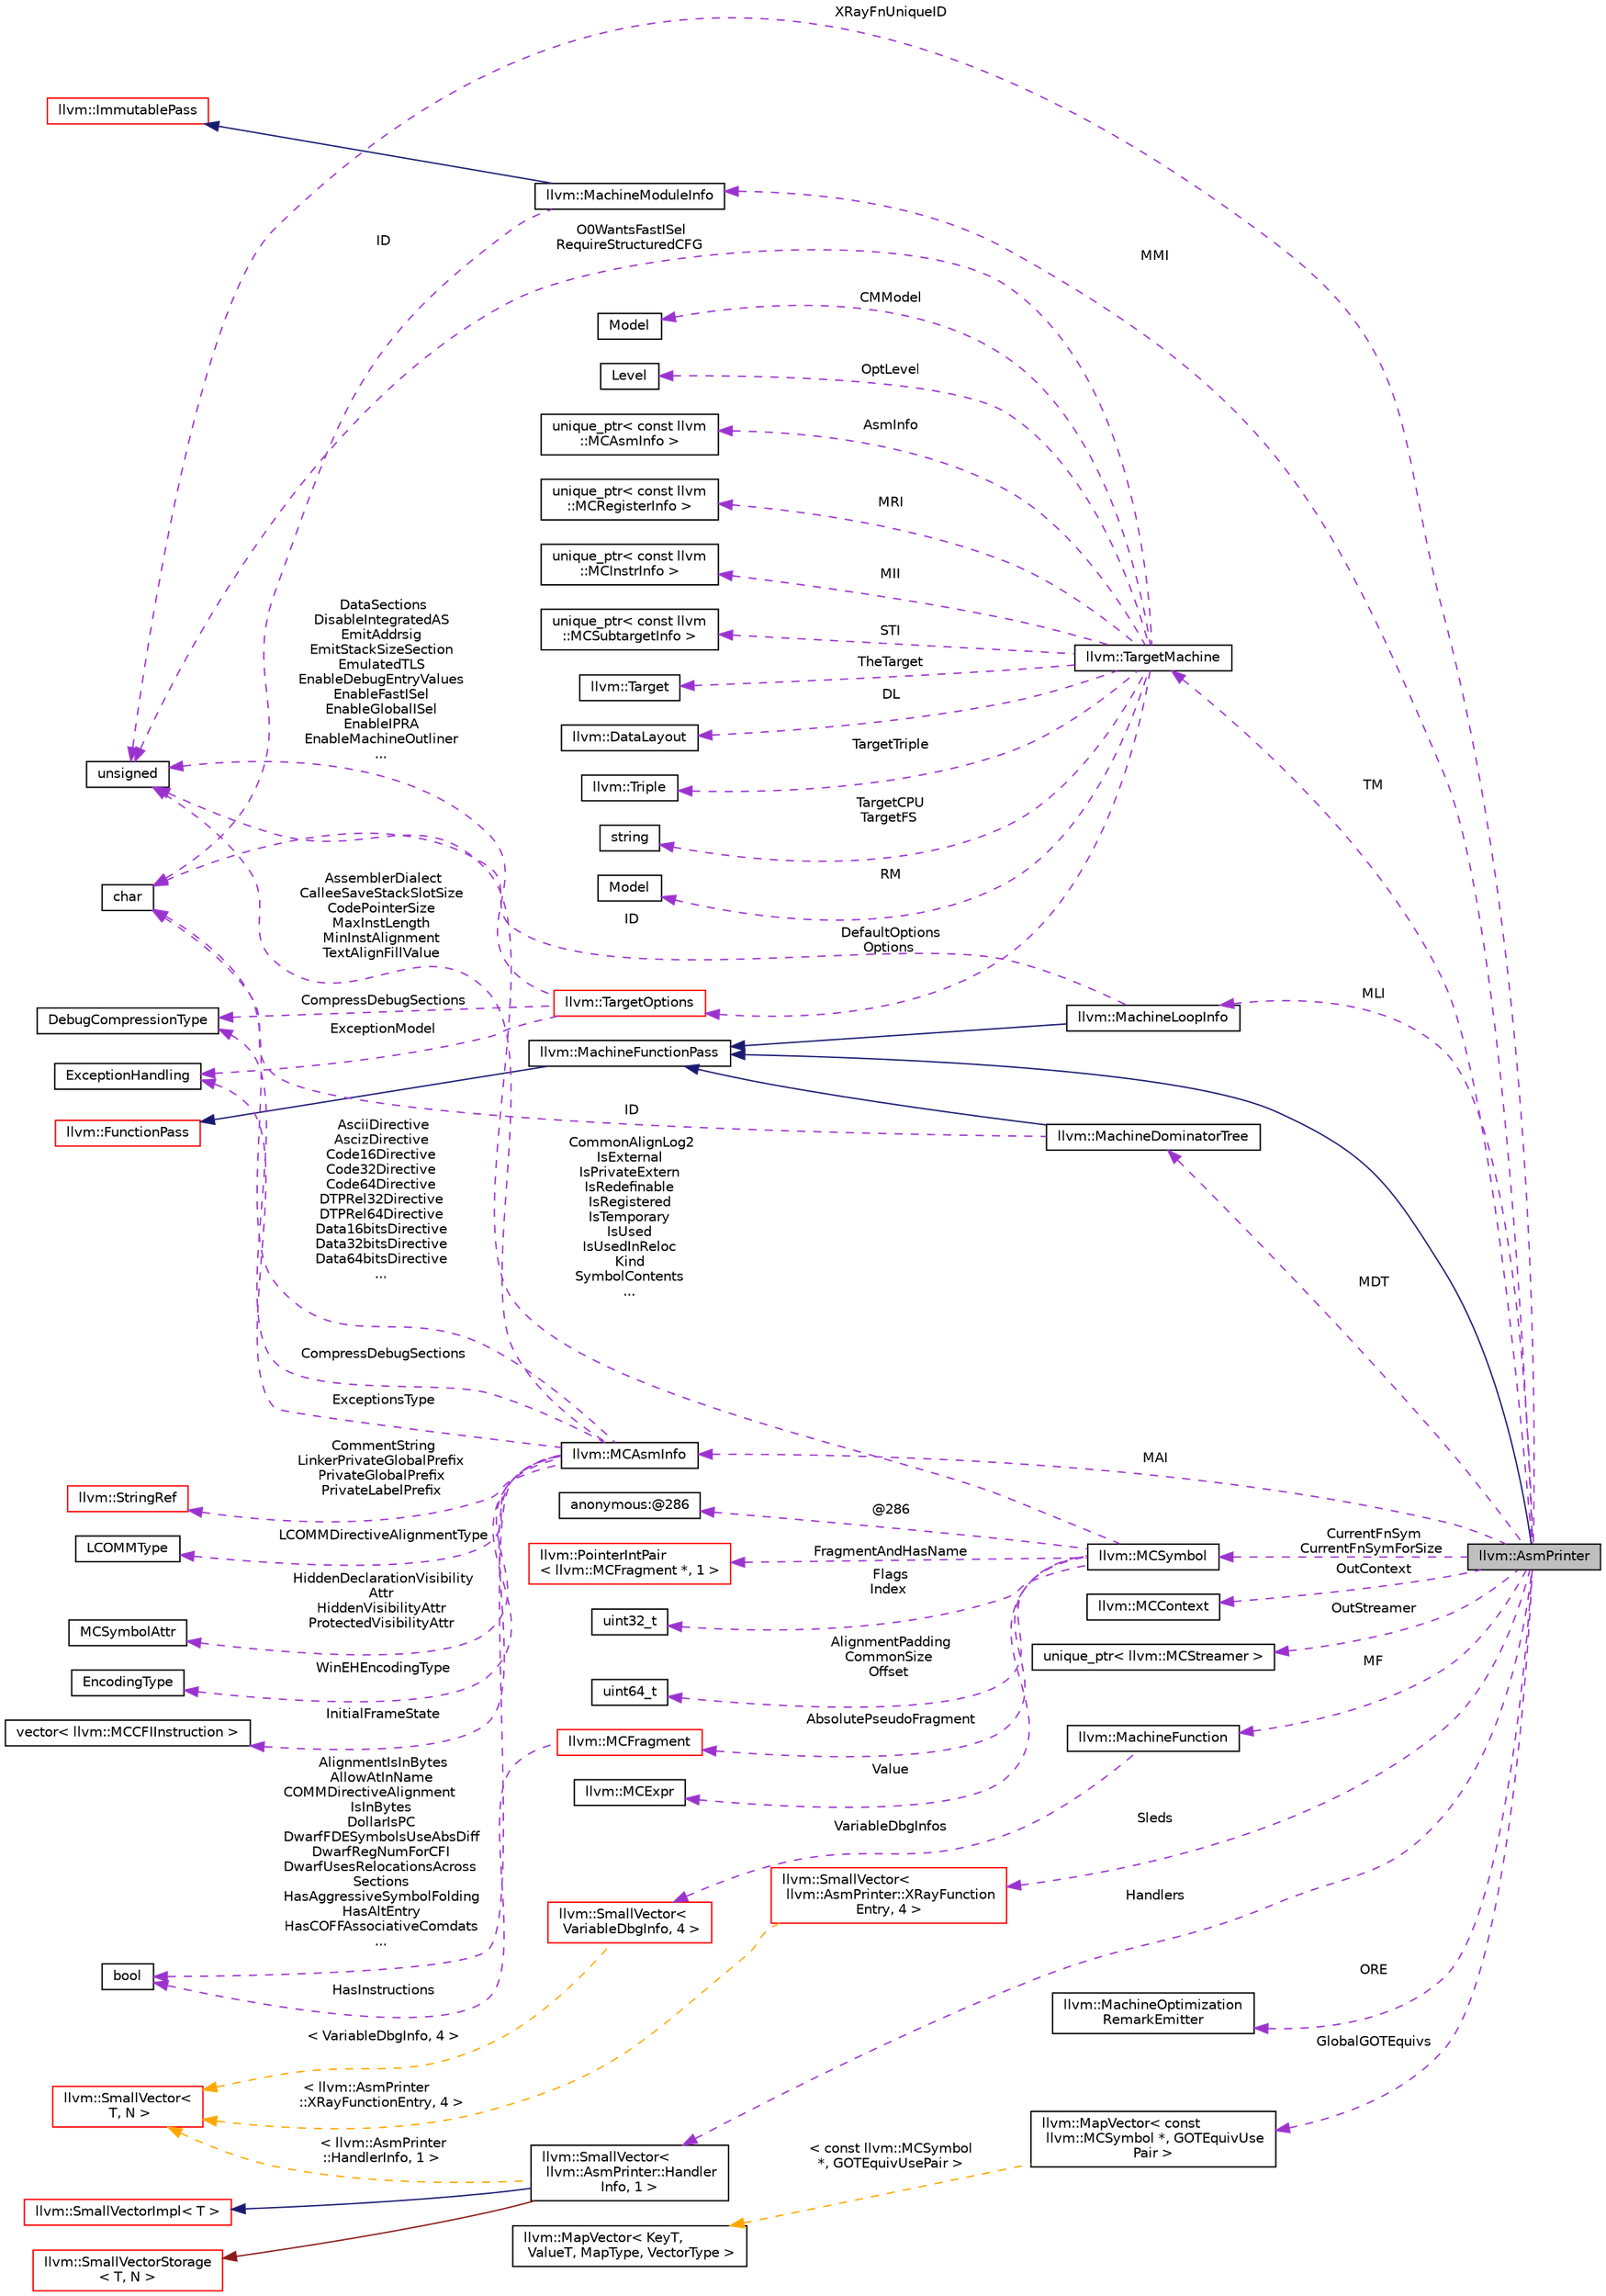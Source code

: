 digraph "llvm::AsmPrinter"
{
 // LATEX_PDF_SIZE
  bgcolor="transparent";
  edge [fontname="Helvetica",fontsize="10",labelfontname="Helvetica",labelfontsize="10"];
  node [fontname="Helvetica",fontsize="10",shape="box"];
  rankdir="LR";
  Node1 [label="llvm::AsmPrinter",height=0.2,width=0.4,color="black", fillcolor="grey75", style="filled", fontcolor="black",tooltip="This class is intended to be used as a driving class for all asm writers."];
  Node2 -> Node1 [dir="back",color="midnightblue",fontsize="10",style="solid",fontname="Helvetica"];
  Node2 [label="llvm::MachineFunctionPass",height=0.2,width=0.4,color="black",URL="$classllvm_1_1MachineFunctionPass.html",tooltip="MachineFunctionPass - This class adapts the FunctionPass interface to allow convenient creation of pa..."];
  Node3 -> Node2 [dir="back",color="midnightblue",fontsize="10",style="solid",fontname="Helvetica"];
  Node3 [label="llvm::FunctionPass",height=0.2,width=0.4,color="red",URL="$classllvm_1_1FunctionPass.html",tooltip="FunctionPass class - This class is used to implement most global optimizations."];
  Node5 -> Node1 [dir="back",color="darkorchid3",fontsize="10",style="dashed",label=" TM" ,fontname="Helvetica"];
  Node5 [label="llvm::TargetMachine",height=0.2,width=0.4,color="black",URL="$classllvm_1_1TargetMachine.html",tooltip="Primary interface to the complete machine description for the target machine."];
  Node6 -> Node5 [dir="back",color="darkorchid3",fontsize="10",style="dashed",label=" TheTarget" ,fontname="Helvetica"];
  Node6 [label="llvm::Target",height=0.2,width=0.4,color="black",URL="$classllvm_1_1Target.html",tooltip="Target - Wrapper for Target specific information."];
  Node7 -> Node5 [dir="back",color="darkorchid3",fontsize="10",style="dashed",label=" DL" ,fontname="Helvetica"];
  Node7 [label="llvm::DataLayout",height=0.2,width=0.4,color="black",URL="$classllvm_1_1DataLayout.html",tooltip="A parsed version of the target data layout string in and methods for querying it."];
  Node8 -> Node5 [dir="back",color="darkorchid3",fontsize="10",style="dashed",label=" TargetTriple" ,fontname="Helvetica"];
  Node8 [label="llvm::Triple",height=0.2,width=0.4,color="black",URL="$classllvm_1_1Triple.html",tooltip="Triple - Helper class for working with autoconf configuration names."];
  Node9 -> Node5 [dir="back",color="darkorchid3",fontsize="10",style="dashed",label=" TargetCPU\nTargetFS" ,fontname="Helvetica"];
  Node9 [label="string",height=0.2,width=0.4,color="black",tooltip=" "];
  Node10 -> Node5 [dir="back",color="darkorchid3",fontsize="10",style="dashed",label=" RM" ,fontname="Helvetica"];
  Node10 [label="Model",height=0.2,width=0.4,color="black",tooltip=" "];
  Node11 -> Node5 [dir="back",color="darkorchid3",fontsize="10",style="dashed",label=" CMModel" ,fontname="Helvetica"];
  Node11 [label="Model",height=0.2,width=0.4,color="black",tooltip=" "];
  Node12 -> Node5 [dir="back",color="darkorchid3",fontsize="10",style="dashed",label=" OptLevel" ,fontname="Helvetica"];
  Node12 [label="Level",height=0.2,width=0.4,color="black",tooltip=" "];
  Node13 -> Node5 [dir="back",color="darkorchid3",fontsize="10",style="dashed",label=" AsmInfo" ,fontname="Helvetica"];
  Node13 [label="unique_ptr\< const llvm\l::MCAsmInfo \>",height=0.2,width=0.4,color="black",tooltip=" "];
  Node14 -> Node5 [dir="back",color="darkorchid3",fontsize="10",style="dashed",label=" MRI" ,fontname="Helvetica"];
  Node14 [label="unique_ptr\< const llvm\l::MCRegisterInfo \>",height=0.2,width=0.4,color="black",tooltip=" "];
  Node15 -> Node5 [dir="back",color="darkorchid3",fontsize="10",style="dashed",label=" MII" ,fontname="Helvetica"];
  Node15 [label="unique_ptr\< const llvm\l::MCInstrInfo \>",height=0.2,width=0.4,color="black",tooltip=" "];
  Node16 -> Node5 [dir="back",color="darkorchid3",fontsize="10",style="dashed",label=" STI" ,fontname="Helvetica"];
  Node16 [label="unique_ptr\< const llvm\l::MCSubtargetInfo \>",height=0.2,width=0.4,color="black",tooltip=" "];
  Node17 -> Node5 [dir="back",color="darkorchid3",fontsize="10",style="dashed",label=" O0WantsFastISel\nRequireStructuredCFG" ,fontname="Helvetica"];
  Node17 [label="unsigned",height=0.2,width=0.4,color="black",URL="$classunsigned.html",tooltip=" "];
  Node18 -> Node5 [dir="back",color="darkorchid3",fontsize="10",style="dashed",label=" DefaultOptions\nOptions" ,fontname="Helvetica"];
  Node18 [label="llvm::TargetOptions",height=0.2,width=0.4,color="red",URL="$classllvm_1_1TargetOptions.html",tooltip=" "];
  Node17 -> Node18 [dir="back",color="darkorchid3",fontsize="10",style="dashed",label=" DataSections\nDisableIntegratedAS\nEmitAddrsig\nEmitStackSizeSection\nEmulatedTLS\nEnableDebugEntryValues\nEnableFastISel\nEnableGlobalISel\nEnableIPRA\nEnableMachineOutliner\n..." ,fontname="Helvetica"];
  Node20 -> Node18 [dir="back",color="darkorchid3",fontsize="10",style="dashed",label=" CompressDebugSections" ,fontname="Helvetica"];
  Node20 [label="DebugCompressionType",height=0.2,width=0.4,color="black",tooltip=" "];
  Node27 -> Node18 [dir="back",color="darkorchid3",fontsize="10",style="dashed",label=" ExceptionModel" ,fontname="Helvetica"];
  Node27 [label="ExceptionHandling",height=0.2,width=0.4,color="black",tooltip=" "];
  Node32 -> Node1 [dir="back",color="darkorchid3",fontsize="10",style="dashed",label=" MAI" ,fontname="Helvetica"];
  Node32 [label="llvm::MCAsmInfo",height=0.2,width=0.4,color="black",URL="$classllvm_1_1MCAsmInfo.html",tooltip="This class is intended to be used as a base class for asm properties and features specific to the tar..."];
  Node17 -> Node32 [dir="back",color="darkorchid3",fontsize="10",style="dashed",label=" AssemblerDialect\nCalleeSaveStackSlotSize\nCodePointerSize\nMaxInstLength\nMinInstAlignment\nTextAlignFillValue" ,fontname="Helvetica"];
  Node29 -> Node32 [dir="back",color="darkorchid3",fontsize="10",style="dashed",label=" AlignmentIsInBytes\nAllowAtInName\nCOMMDirectiveAlignment\lIsInBytes\nDollarIsPC\nDwarfFDESymbolsUseAbsDiff\nDwarfRegNumForCFI\nDwarfUsesRelocationsAcross\lSections\nHasAggressiveSymbolFolding\nHasAltEntry\nHasCOFFAssociativeComdats\n..." ,fontname="Helvetica"];
  Node29 [label="bool",height=0.2,width=0.4,color="black",URL="$classbool.html",tooltip=" "];
  Node33 -> Node32 [dir="back",color="darkorchid3",fontsize="10",style="dashed",label=" AsciiDirective\nAscizDirective\nCode16Directive\nCode32Directive\nCode64Directive\nDTPRel32Directive\nDTPRel64Directive\nData16bitsDirective\nData32bitsDirective\nData64bitsDirective\n..." ,fontname="Helvetica"];
  Node33 [label="char",height=0.2,width=0.4,color="black",URL="$classchar.html",tooltip=" "];
  Node34 -> Node32 [dir="back",color="darkorchid3",fontsize="10",style="dashed",label=" CommentString\nLinkerPrivateGlobalPrefix\nPrivateGlobalPrefix\nPrivateLabelPrefix" ,fontname="Helvetica"];
  Node34 [label="llvm::StringRef",height=0.2,width=0.4,color="red",URL="$classllvm_1_1StringRef.html",tooltip="StringRef - Represent a constant reference to a string, i.e."];
  Node36 -> Node32 [dir="back",color="darkorchid3",fontsize="10",style="dashed",label=" LCOMMDirectiveAlignmentType" ,fontname="Helvetica"];
  Node36 [label="LCOMMType",height=0.2,width=0.4,color="black",tooltip=" "];
  Node37 -> Node32 [dir="back",color="darkorchid3",fontsize="10",style="dashed",label=" HiddenDeclarationVisibility\lAttr\nHiddenVisibilityAttr\nProtectedVisibilityAttr" ,fontname="Helvetica"];
  Node37 [label="MCSymbolAttr",height=0.2,width=0.4,color="black",tooltip=" "];
  Node27 -> Node32 [dir="back",color="darkorchid3",fontsize="10",style="dashed",label=" ExceptionsType" ,fontname="Helvetica"];
  Node38 -> Node32 [dir="back",color="darkorchid3",fontsize="10",style="dashed",label=" WinEHEncodingType" ,fontname="Helvetica"];
  Node38 [label="EncodingType",height=0.2,width=0.4,color="black",tooltip=" "];
  Node39 -> Node32 [dir="back",color="darkorchid3",fontsize="10",style="dashed",label=" InitialFrameState" ,fontname="Helvetica"];
  Node39 [label="vector\< llvm::MCCFIInstruction \>",height=0.2,width=0.4,color="black",tooltip=" "];
  Node20 -> Node32 [dir="back",color="darkorchid3",fontsize="10",style="dashed",label=" CompressDebugSections" ,fontname="Helvetica"];
  Node40 -> Node1 [dir="back",color="darkorchid3",fontsize="10",style="dashed",label=" OutContext" ,fontname="Helvetica"];
  Node40 [label="llvm::MCContext",height=0.2,width=0.4,color="black",URL="$classllvm_1_1MCContext.html",tooltip="Context object for machine code objects."];
  Node41 -> Node1 [dir="back",color="darkorchid3",fontsize="10",style="dashed",label=" OutStreamer" ,fontname="Helvetica"];
  Node41 [label="unique_ptr\< llvm::MCStreamer \>",height=0.2,width=0.4,color="black",tooltip=" "];
  Node42 -> Node1 [dir="back",color="darkorchid3",fontsize="10",style="dashed",label=" MF" ,fontname="Helvetica"];
  Node42 [label="llvm::MachineFunction",height=0.2,width=0.4,color="black",URL="$classllvm_1_1MachineFunction.html",tooltip=" "];
  Node43 -> Node42 [dir="back",color="darkorchid3",fontsize="10",style="dashed",label=" VariableDbgInfos" ,fontname="Helvetica"];
  Node43 [label="llvm::SmallVector\<\l VariableDbgInfo, 4 \>",height=0.2,width=0.4,color="red",URL="$classllvm_1_1SmallVector.html",tooltip=" "];
  Node54 -> Node43 [dir="back",color="orange",fontsize="10",style="dashed",label=" \< VariableDbgInfo, 4 \>" ,fontname="Helvetica"];
  Node54 [label="llvm::SmallVector\<\l T, N \>",height=0.2,width=0.4,color="red",URL="$classllvm_1_1SmallVector.html",tooltip="This is a 'vector' (really, a variable-sized array), optimized for the case when the array is small."];
  Node57 -> Node1 [dir="back",color="darkorchid3",fontsize="10",style="dashed",label=" MMI" ,fontname="Helvetica"];
  Node57 [label="llvm::MachineModuleInfo",height=0.2,width=0.4,color="black",URL="$classllvm_1_1MachineModuleInfo.html",tooltip="This class contains meta information specific to a module."];
  Node58 -> Node57 [dir="back",color="midnightblue",fontsize="10",style="solid",fontname="Helvetica"];
  Node58 [label="llvm::ImmutablePass",height=0.2,width=0.4,color="red",URL="$classllvm_1_1ImmutablePass.html",tooltip="ImmutablePass class - This class is used to provide information that does not need to be run."];
  Node33 -> Node57 [dir="back",color="darkorchid3",fontsize="10",style="dashed",label=" ID" ,fontname="Helvetica"];
  Node60 -> Node1 [dir="back",color="darkorchid3",fontsize="10",style="dashed",label=" MDT" ,fontname="Helvetica"];
  Node60 [label="llvm::MachineDominatorTree",height=0.2,width=0.4,color="black",URL="$classllvm_1_1MachineDominatorTree.html",tooltip="DominatorTree Class - Concrete subclass of DominatorTreeBase that is used to compute a normal dominat..."];
  Node2 -> Node60 [dir="back",color="midnightblue",fontsize="10",style="solid",fontname="Helvetica"];
  Node33 -> Node60 [dir="back",color="darkorchid3",fontsize="10",style="dashed",label=" ID" ,fontname="Helvetica"];
  Node61 -> Node1 [dir="back",color="darkorchid3",fontsize="10",style="dashed",label=" MLI" ,fontname="Helvetica"];
  Node61 [label="llvm::MachineLoopInfo",height=0.2,width=0.4,color="black",URL="$classllvm_1_1MachineLoopInfo.html",tooltip=" "];
  Node2 -> Node61 [dir="back",color="midnightblue",fontsize="10",style="solid",fontname="Helvetica"];
  Node33 -> Node61 [dir="back",color="darkorchid3",fontsize="10",style="dashed",label=" ID" ,fontname="Helvetica"];
  Node62 -> Node1 [dir="back",color="darkorchid3",fontsize="10",style="dashed",label=" ORE" ,fontname="Helvetica"];
  Node62 [label="llvm::MachineOptimization\lRemarkEmitter",height=0.2,width=0.4,color="black",URL="$classllvm_1_1MachineOptimizationRemarkEmitter.html",tooltip="The optimization diagnostic interface."];
  Node63 -> Node1 [dir="back",color="darkorchid3",fontsize="10",style="dashed",label=" CurrentFnSym\nCurrentFnSymForSize" ,fontname="Helvetica"];
  Node63 [label="llvm::MCSymbol",height=0.2,width=0.4,color="black",URL="$classllvm_1_1MCSymbol.html",tooltip="MCSymbol - Instances of this class represent a symbol name in the MC file, and MCSymbols are created ..."];
  Node64 -> Node63 [dir="back",color="darkorchid3",fontsize="10",style="dashed",label=" AbsolutePseudoFragment" ,fontname="Helvetica"];
  Node64 [label="llvm::MCFragment",height=0.2,width=0.4,color="red",URL="$classllvm_1_1MCFragment.html",tooltip=" "];
  Node29 -> Node64 [dir="back",color="darkorchid3",fontsize="10",style="dashed",label=" HasInstructions" ,fontname="Helvetica"];
  Node74 -> Node63 [dir="back",color="darkorchid3",fontsize="10",style="dashed",label=" FragmentAndHasName" ,fontname="Helvetica"];
  Node74 [label="llvm::PointerIntPair\l\< llvm::MCFragment *, 1 \>",height=0.2,width=0.4,color="red",URL="$classllvm_1_1PointerIntPair.html",tooltip=" "];
  Node17 -> Node63 [dir="back",color="darkorchid3",fontsize="10",style="dashed",label=" CommonAlignLog2\nIsExternal\nIsPrivateExtern\nIsRedefinable\nIsRegistered\nIsTemporary\nIsUsed\nIsUsedInReloc\nKind\nSymbolContents\n..." ,fontname="Helvetica"];
  Node76 -> Node63 [dir="back",color="darkorchid3",fontsize="10",style="dashed",label=" Flags\nIndex" ,fontname="Helvetica"];
  Node76 [label="uint32_t",height=0.2,width=0.4,color="black",URL="$classuint32__t.html",tooltip=" "];
  Node77 -> Node63 [dir="back",color="darkorchid3",fontsize="10",style="dashed",label=" AlignmentPadding\nCommonSize\nOffset" ,fontname="Helvetica"];
  Node77 [label="uint64_t",height=0.2,width=0.4,color="black",tooltip=" "];
  Node78 -> Node63 [dir="back",color="darkorchid3",fontsize="10",style="dashed",label=" Value" ,fontname="Helvetica"];
  Node78 [label="llvm::MCExpr",height=0.2,width=0.4,color="black",URL="$classllvm_1_1MCExpr.html",tooltip="Base class for the full range of assembler expressions which are needed for parsing."];
  Node79 -> Node63 [dir="back",color="darkorchid3",fontsize="10",style="dashed",label=" @286" ,fontname="Helvetica"];
  Node79 [label="anonymous:@286",height=0.2,width=0.4,color="black",tooltip=" "];
  Node80 -> Node1 [dir="back",color="darkorchid3",fontsize="10",style="dashed",label=" GlobalGOTEquivs" ,fontname="Helvetica"];
  Node80 [label="llvm::MapVector\< const\l llvm::MCSymbol *, GOTEquivUse\lPair \>",height=0.2,width=0.4,color="black",URL="$classllvm_1_1MapVector.html",tooltip=" "];
  Node81 -> Node80 [dir="back",color="orange",fontsize="10",style="dashed",label=" \< const llvm::MCSymbol\l *, GOTEquivUsePair \>" ,fontname="Helvetica"];
  Node81 [label="llvm::MapVector\< KeyT,\l ValueT, MapType, VectorType \>",height=0.2,width=0.4,color="black",URL="$classllvm_1_1MapVector.html",tooltip="This class implements a map that also provides access to all stored values in a deterministic order."];
  Node82 -> Node1 [dir="back",color="darkorchid3",fontsize="10",style="dashed",label=" Handlers" ,fontname="Helvetica"];
  Node82 [label="llvm::SmallVector\<\l llvm::AsmPrinter::Handler\lInfo, 1 \>",height=0.2,width=0.4,color="black",URL="$classllvm_1_1SmallVector.html",tooltip=" "];
  Node83 -> Node82 [dir="back",color="midnightblue",fontsize="10",style="solid",fontname="Helvetica"];
  Node83 [label="llvm::SmallVectorImpl\< T \>",height=0.2,width=0.4,color="red",URL="$classllvm_1_1SmallVectorImpl.html",tooltip="This class consists of common code factored out of the SmallVector class to reduce code duplication b..."];
  Node84 -> Node82 [dir="back",color="firebrick4",fontsize="10",style="solid",fontname="Helvetica"];
  Node84 [label="llvm::SmallVectorStorage\l\< T, N \>",height=0.2,width=0.4,color="red",URL="$structllvm_1_1SmallVectorStorage.html",tooltip="Storage for the SmallVector elements."];
  Node54 -> Node82 [dir="back",color="orange",fontsize="10",style="dashed",label=" \< llvm::AsmPrinter\l::HandlerInfo, 1 \>" ,fontname="Helvetica"];
  Node85 -> Node1 [dir="back",color="darkorchid3",fontsize="10",style="dashed",label=" Sleds" ,fontname="Helvetica"];
  Node85 [label="llvm::SmallVector\<\l llvm::AsmPrinter::XRayFunction\lEntry, 4 \>",height=0.2,width=0.4,color="red",URL="$classllvm_1_1SmallVector.html",tooltip=" "];
  Node54 -> Node85 [dir="back",color="orange",fontsize="10",style="dashed",label=" \< llvm::AsmPrinter\l::XRayFunctionEntry, 4 \>" ,fontname="Helvetica"];
  Node17 -> Node1 [dir="back",color="darkorchid3",fontsize="10",style="dashed",label=" XRayFnUniqueID" ,fontname="Helvetica"];
}

